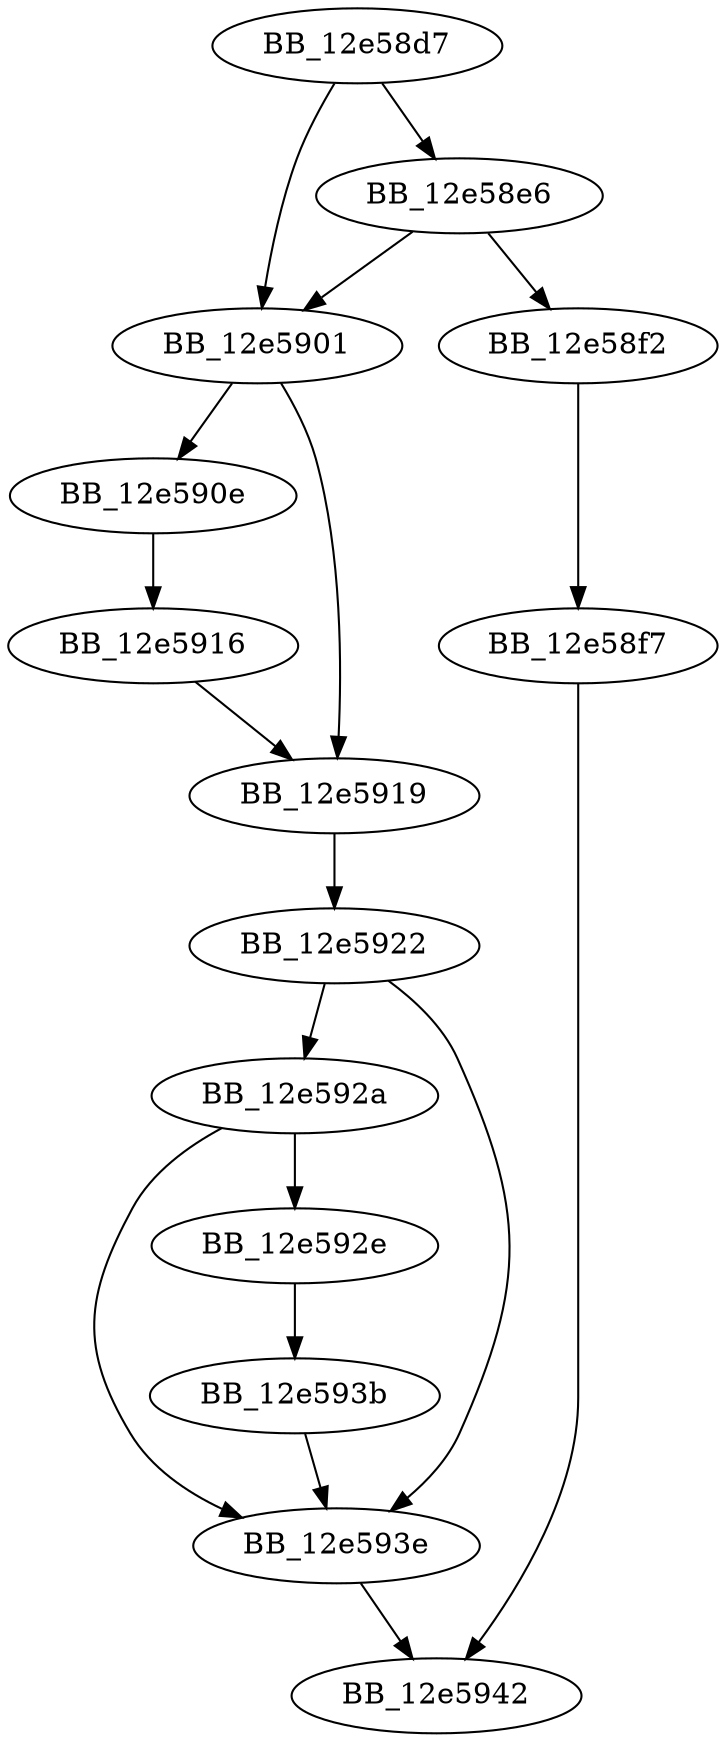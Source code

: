 DiGraph __recalloc{
BB_12e58d7->BB_12e58e6
BB_12e58d7->BB_12e5901
BB_12e58e6->BB_12e58f2
BB_12e58e6->BB_12e5901
BB_12e58f2->BB_12e58f7
BB_12e58f7->BB_12e5942
BB_12e5901->BB_12e590e
BB_12e5901->BB_12e5919
BB_12e590e->BB_12e5916
BB_12e5916->BB_12e5919
BB_12e5919->BB_12e5922
BB_12e5922->BB_12e592a
BB_12e5922->BB_12e593e
BB_12e592a->BB_12e592e
BB_12e592a->BB_12e593e
BB_12e592e->BB_12e593b
BB_12e593b->BB_12e593e
BB_12e593e->BB_12e5942
}
